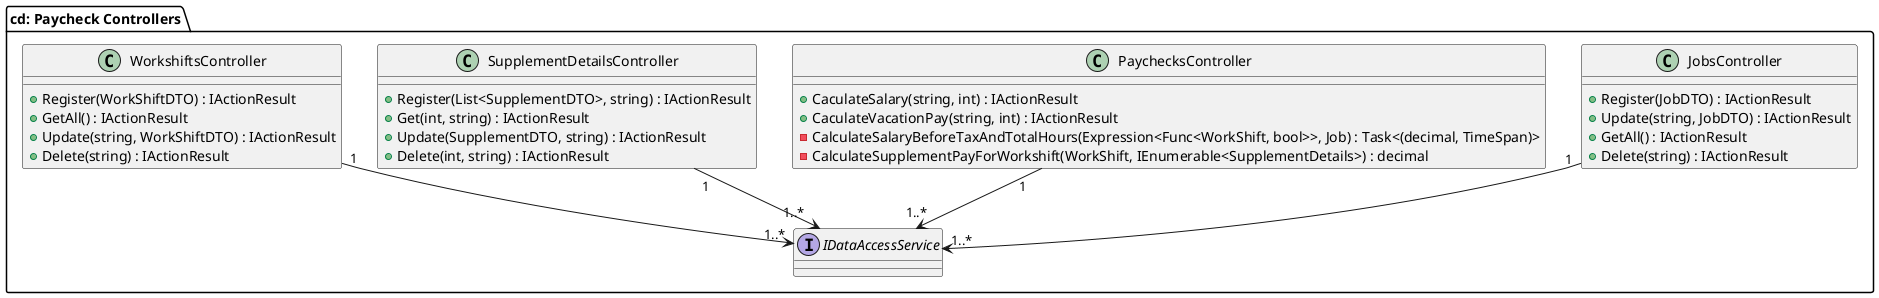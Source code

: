 @startuml
top to bottom direction
package "cd: Paycheck Controllers" {
class JobsController {
    +Register(JobDTO) : IActionResult
    +Update(string, JobDTO) : IActionResult
    +GetAll() : IActionResult
    +Delete(string) : IActionResult
}
class PaychecksController {
    +CaculateSalary(string, int) : IActionResult
    +CaculateVacationPay(string, int) : IActionResult
    -CalculateSalaryBeforeTaxAndTotalHours(Expression<Func<WorkShift, bool>>, Job) : Task<(decimal, TimeSpan)>
    -CalculateSupplementPayForWorkshift(WorkShift, IEnumerable<SupplementDetails>) : decimal
}
class SupplementDetailsController {
    +Register(List<SupplementDTO>, string) : IActionResult
    +Get(int, string) : IActionResult
    +Update(SupplementDTO, string) : IActionResult
    +Delete(int, string) : IActionResult
}
class WorkshiftsController {
    +Register(WorkShiftDTO) : IActionResult
    +GetAll() : IActionResult
    +Update(string, WorkShiftDTO) : IActionResult
    +Delete(string) : IActionResult
}

interface IDataAccessService

JobsController "1" --> "1..*" IDataAccessService
PaychecksController "1" --> "1..*" IDataAccessService
SupplementDetailsController "1" --> "1..*" IDataAccessService
WorkshiftsController "1" --> "1..*" IDataAccessService
}
@enduml